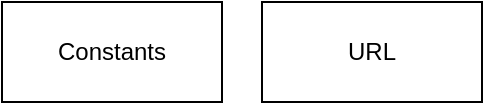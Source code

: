 <mxfile version="23.1.5" type="embed" pages="2">
  <diagram name="Исходная диаграмма классов" id="m5qkEpZLX-l9cLjTujLx">
    <mxGraphModel dx="462" dy="580" grid="1" gridSize="10" guides="1" tooltips="1" connect="1" arrows="1" fold="1" page="1" pageScale="1" pageWidth="1169" pageHeight="827" math="0" shadow="0">
      <root>
        <mxCell id="0" />
        <mxCell id="1" parent="0" />
        <mxCell id="PgMF2JB4czHhSfsZ3lgZ-1" value="Constants" style="html=1;whiteSpace=wrap;" parent="1" vertex="1">
          <mxGeometry x="190" y="240" width="110" height="50" as="geometry" />
        </mxCell>
        <mxCell id="PgMF2JB4czHhSfsZ3lgZ-3" value="URL" style="html=1;whiteSpace=wrap;" parent="1" vertex="1">
          <mxGeometry x="320" y="240" width="110" height="50" as="geometry" />
        </mxCell>
      </root>
    </mxGraphModel>
  </diagram>
  <diagram id="6JaAvCqgcB9OMM72ptCn" name="Детальная диаграмма классов">
    <mxGraphModel dx="462" dy="580" grid="1" gridSize="10" guides="1" tooltips="1" connect="1" arrows="1" fold="1" page="1" pageScale="1" pageWidth="1169" pageHeight="827" math="0" shadow="0">
      <root>
        <mxCell id="0" />
        <mxCell id="1" parent="0" />
        <mxCell id="C_0A52ujSGiheqEYOJf3-4" value="Constants" style="swimlane;fontStyle=1;align=center;verticalAlign=top;childLayout=stackLayout;horizontal=1;startSize=26;horizontalStack=0;resizeParent=1;resizeParentMax=0;resizeLast=0;collapsible=1;marginBottom=0;whiteSpace=wrap;html=1;" parent="1" vertex="1">
          <mxGeometry x="180" y="280" width="180" height="240" as="geometry" />
        </mxCell>
        <mxCell id="C_0A52ujSGiheqEYOJf3-5" value="+ DATE_PATTERN_TIME: String&lt;div&gt;+ SUCCESSFULLY_&lt;/div&gt;&lt;div&gt;PROCESSED_STATUS:&lt;/div&gt;&lt;div&gt;String&lt;/div&gt;&lt;div&gt;+ FOOTER_TEXT: String&lt;/div&gt;&lt;div&gt;+ SUCCESS_STATUS_CODE: Long&lt;/div&gt;&lt;div&gt;+ RQ_ID: String&lt;div&gt;+ RQ_TM: String&lt;/div&gt;&lt;/div&gt;" style="text;strokeColor=none;fillColor=none;align=left;verticalAlign=top;spacingLeft=4;spacingRight=4;overflow=hidden;rotatable=0;points=[[0,0.5],[1,0.5]];portConstraint=eastwest;whiteSpace=wrap;html=1;" parent="C_0A52ujSGiheqEYOJf3-4" vertex="1">
          <mxGeometry y="26" width="180" height="174" as="geometry" />
        </mxCell>
        <mxCell id="C_0A52ujSGiheqEYOJf3-6" value="" style="line;strokeWidth=1;fillColor=none;align=left;verticalAlign=middle;spacingTop=-1;spacingLeft=3;spacingRight=3;rotatable=0;labelPosition=right;points=[];portConstraint=eastwest;strokeColor=inherit;" parent="C_0A52ujSGiheqEYOJf3-4" vertex="1">
          <mxGeometry y="200" width="180" height="8" as="geometry" />
        </mxCell>
        <mxCell id="C_0A52ujSGiheqEYOJf3-7" value="- Constants()" style="text;strokeColor=none;fillColor=none;align=left;verticalAlign=top;spacingLeft=4;spacingRight=4;overflow=hidden;rotatable=0;points=[[0,0.5],[1,0.5]];portConstraint=eastwest;whiteSpace=wrap;html=1;" parent="C_0A52ujSGiheqEYOJf3-4" vertex="1">
          <mxGeometry y="208" width="180" height="32" as="geometry" />
        </mxCell>
        <mxCell id="C_0A52ujSGiheqEYOJf3-12" value="URL" style="swimlane;fontStyle=1;align=center;verticalAlign=top;childLayout=stackLayout;horizontal=1;startSize=26;horizontalStack=0;resizeParent=1;resizeParentMax=0;resizeLast=0;collapsible=1;marginBottom=0;whiteSpace=wrap;html=1;" parent="1" vertex="1">
          <mxGeometry x="410" y="260" width="180" height="350" as="geometry" />
        </mxCell>
        <mxCell id="C_0A52ujSGiheqEYOJf3-13" value="+ AUTHORIZATION_URL: String&lt;div&gt;+ CREATE_ACCOUNT_URL: String&lt;/div&gt;&lt;div&gt;+ GET_USER_DATA_URL: String&lt;/div&gt;&lt;div&gt;+ GET_NOTIFICATIONS_BY_&lt;/div&gt;&lt;div&gt;CONTRACT_NUMBER_URL: String&lt;/div&gt;&lt;div&gt;+ GET_NOTIFICATIONS_BY_&lt;/div&gt;&lt;div&gt;INSURER_ID_URL: String&lt;/div&gt;&lt;div&gt;+ GET_NOTIFICATIONS_BY_&lt;/div&gt;&lt;div&gt;PERIOD_URL: String&lt;/div&gt;&lt;div&gt;+ UPDATE_ACCOUNT_URL:&lt;/div&gt;&lt;div&gt;String&lt;/div&gt;&lt;div&gt;+ DISABLE_ACCOUNT_URL:&lt;/div&gt;&lt;div&gt;String&lt;/div&gt;&lt;div&gt;+ENABLE_ACCOUNT_URL:&lt;/div&gt;&lt;div&gt;String&lt;/div&gt;" style="text;strokeColor=none;fillColor=none;align=left;verticalAlign=top;spacingLeft=4;spacingRight=4;overflow=hidden;rotatable=0;points=[[0,0.5],[1,0.5]];portConstraint=eastwest;whiteSpace=wrap;html=1;" parent="C_0A52ujSGiheqEYOJf3-12" vertex="1">
          <mxGeometry y="26" width="180" height="284" as="geometry" />
        </mxCell>
        <mxCell id="C_0A52ujSGiheqEYOJf3-14" value="" style="line;strokeWidth=1;fillColor=none;align=left;verticalAlign=middle;spacingTop=-1;spacingLeft=3;spacingRight=3;rotatable=0;labelPosition=right;points=[];portConstraint=eastwest;strokeColor=inherit;" parent="C_0A52ujSGiheqEYOJf3-12" vertex="1">
          <mxGeometry y="310" width="180" height="8" as="geometry" />
        </mxCell>
        <mxCell id="C_0A52ujSGiheqEYOJf3-15" value="- URL()" style="text;strokeColor=none;fillColor=none;align=left;verticalAlign=top;spacingLeft=4;spacingRight=4;overflow=hidden;rotatable=0;points=[[0,0.5],[1,0.5]];portConstraint=eastwest;whiteSpace=wrap;html=1;" parent="C_0A52ujSGiheqEYOJf3-12" vertex="1">
          <mxGeometry y="318" width="180" height="32" as="geometry" />
        </mxCell>
      </root>
    </mxGraphModel>
  </diagram>
</mxfile>
